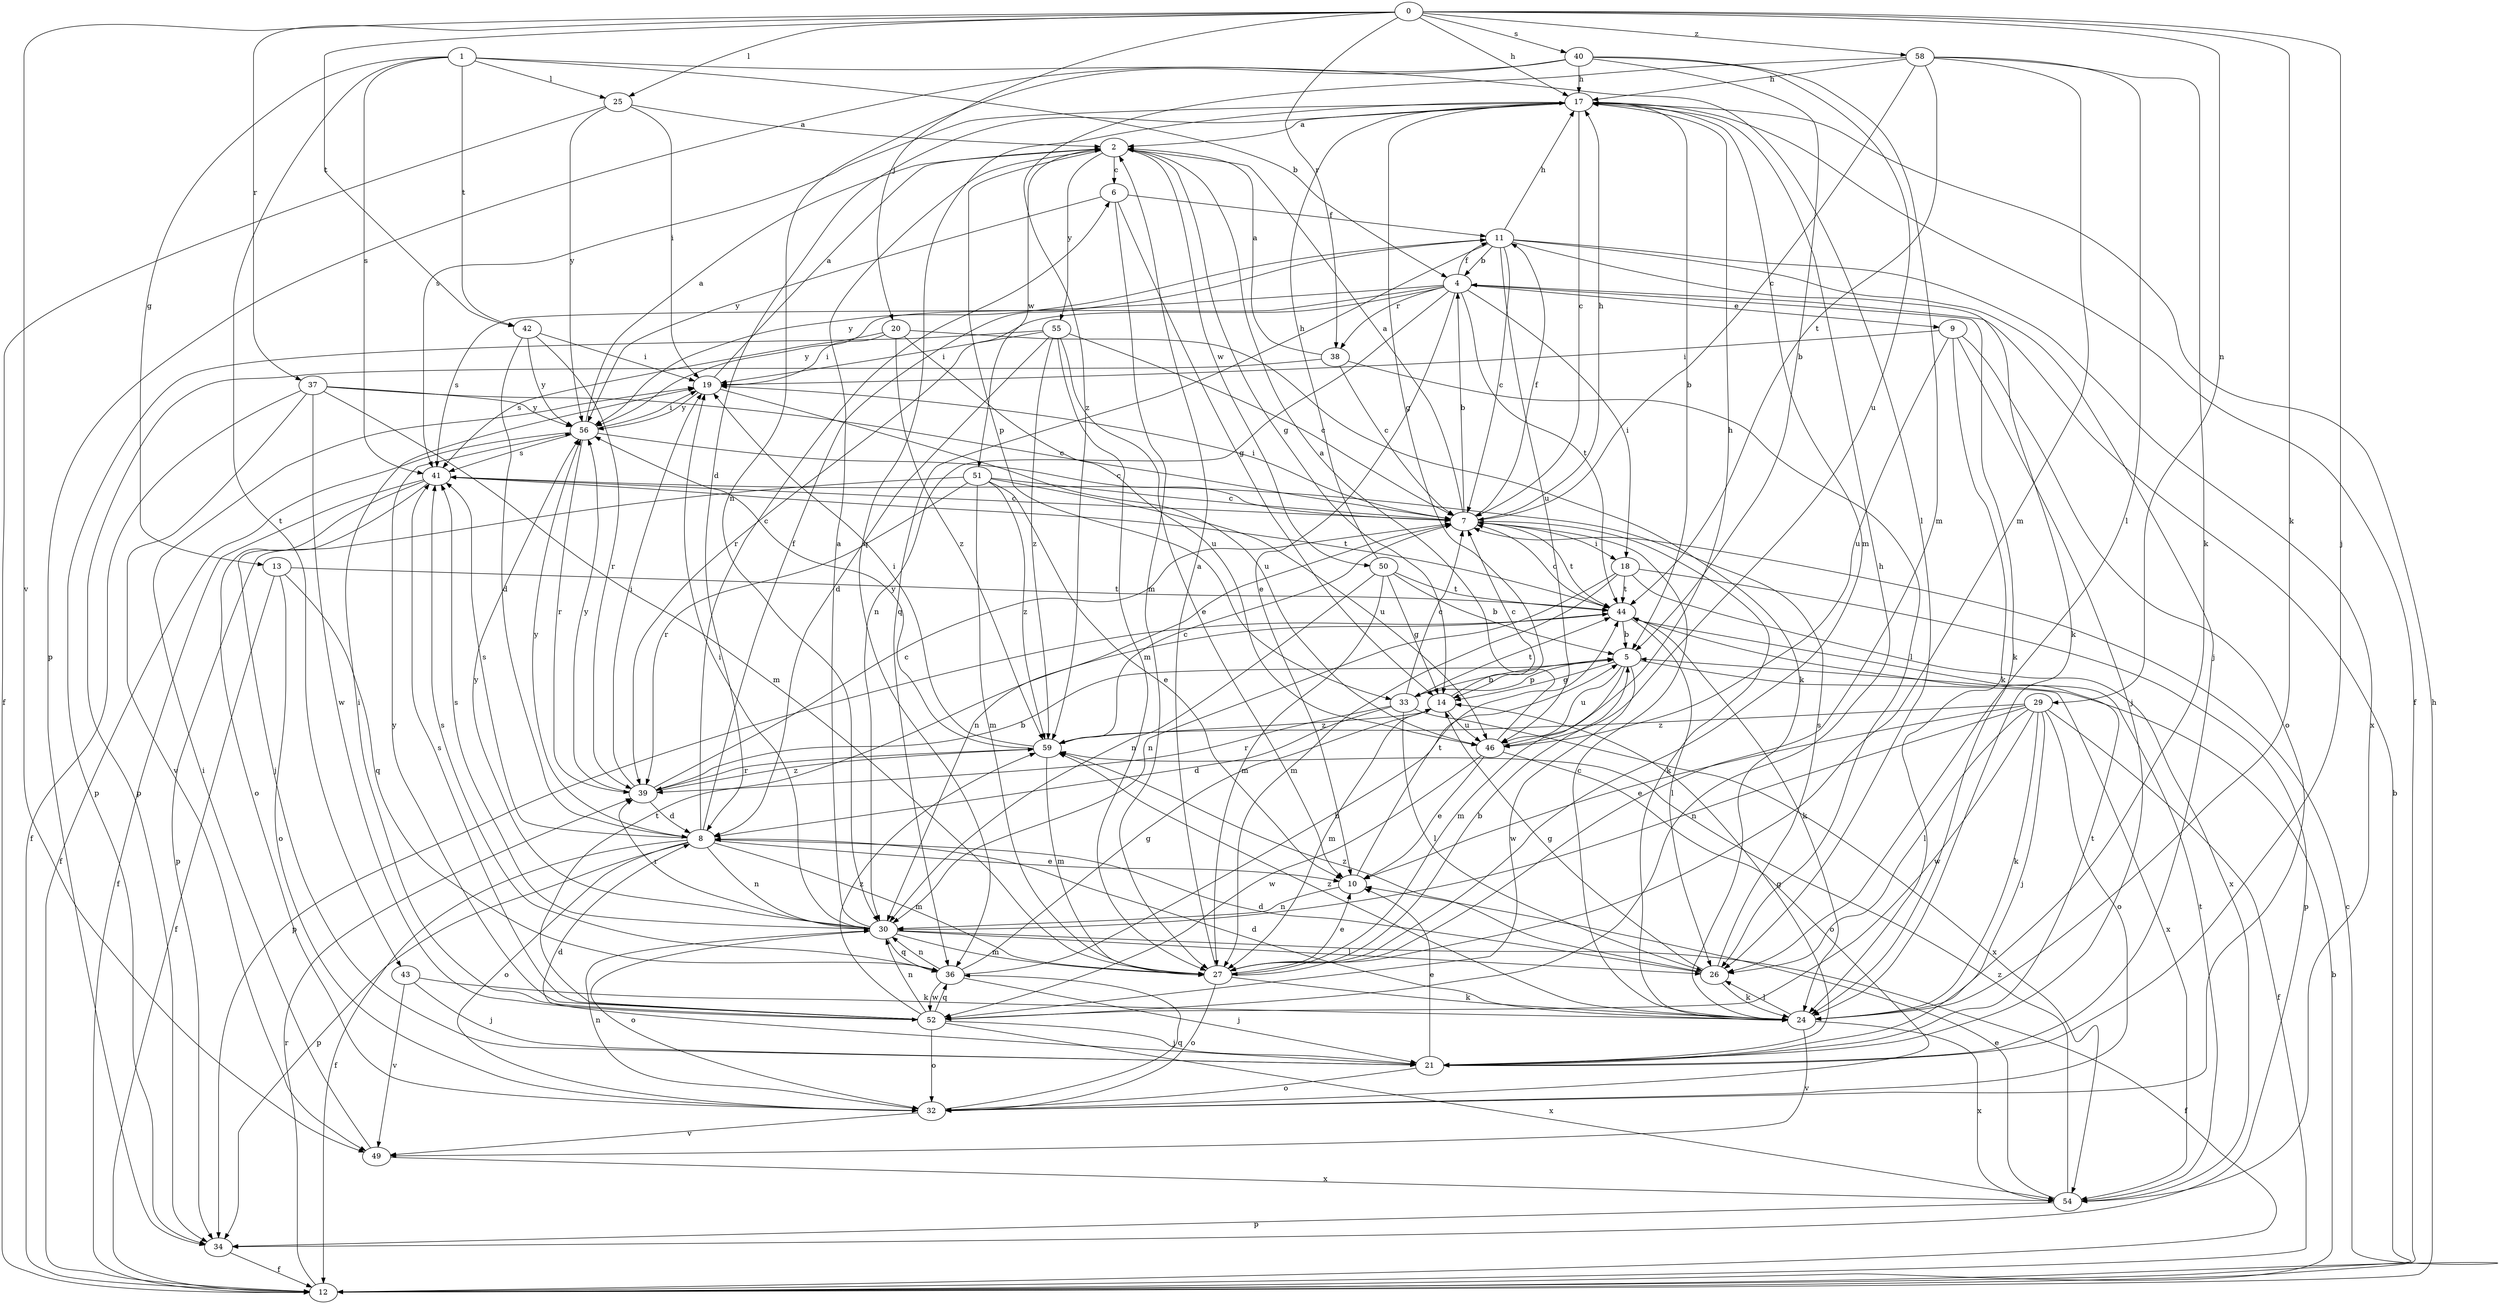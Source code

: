 strict digraph  {
0;
1;
2;
4;
5;
6;
7;
8;
9;
10;
11;
12;
13;
14;
17;
18;
19;
20;
21;
24;
25;
26;
27;
29;
30;
32;
33;
34;
36;
37;
38;
39;
40;
41;
42;
43;
44;
46;
49;
50;
51;
52;
54;
55;
56;
58;
59;
0 -> 17  [label=h];
0 -> 20  [label=j];
0 -> 21  [label=j];
0 -> 24  [label=k];
0 -> 25  [label=l];
0 -> 29  [label=n];
0 -> 37  [label=r];
0 -> 38  [label=r];
0 -> 40  [label=s];
0 -> 42  [label=t];
0 -> 49  [label=v];
0 -> 58  [label=z];
1 -> 4  [label=b];
1 -> 13  [label=g];
1 -> 25  [label=l];
1 -> 26  [label=l];
1 -> 41  [label=s];
1 -> 42  [label=t];
1 -> 43  [label=t];
2 -> 6  [label=c];
2 -> 14  [label=g];
2 -> 33  [label=p];
2 -> 50  [label=w];
2 -> 51  [label=w];
2 -> 55  [label=y];
4 -> 9  [label=e];
4 -> 10  [label=e];
4 -> 11  [label=f];
4 -> 18  [label=i];
4 -> 24  [label=k];
4 -> 30  [label=n];
4 -> 38  [label=r];
4 -> 39  [label=r];
4 -> 41  [label=s];
4 -> 44  [label=t];
4 -> 56  [label=y];
5 -> 14  [label=g];
5 -> 27  [label=m];
5 -> 33  [label=p];
5 -> 46  [label=u];
5 -> 52  [label=w];
5 -> 54  [label=x];
6 -> 11  [label=f];
6 -> 14  [label=g];
6 -> 27  [label=m];
6 -> 56  [label=y];
7 -> 2  [label=a];
7 -> 4  [label=b];
7 -> 11  [label=f];
7 -> 17  [label=h];
7 -> 18  [label=i];
7 -> 19  [label=i];
7 -> 24  [label=k];
7 -> 30  [label=n];
7 -> 44  [label=t];
8 -> 6  [label=c];
8 -> 10  [label=e];
8 -> 11  [label=f];
8 -> 12  [label=f];
8 -> 27  [label=m];
8 -> 30  [label=n];
8 -> 32  [label=o];
8 -> 34  [label=p];
8 -> 41  [label=s];
8 -> 56  [label=y];
9 -> 19  [label=i];
9 -> 21  [label=j];
9 -> 24  [label=k];
9 -> 32  [label=o];
9 -> 46  [label=u];
10 -> 30  [label=n];
10 -> 44  [label=t];
11 -> 4  [label=b];
11 -> 7  [label=c];
11 -> 17  [label=h];
11 -> 21  [label=j];
11 -> 24  [label=k];
11 -> 36  [label=q];
11 -> 46  [label=u];
11 -> 54  [label=x];
11 -> 56  [label=y];
12 -> 4  [label=b];
12 -> 5  [label=b];
12 -> 7  [label=c];
12 -> 17  [label=h];
12 -> 39  [label=r];
13 -> 12  [label=f];
13 -> 32  [label=o];
13 -> 36  [label=q];
13 -> 44  [label=t];
14 -> 7  [label=c];
14 -> 27  [label=m];
14 -> 46  [label=u];
14 -> 59  [label=z];
17 -> 2  [label=a];
17 -> 5  [label=b];
17 -> 7  [label=c];
17 -> 8  [label=d];
17 -> 12  [label=f];
17 -> 14  [label=g];
17 -> 27  [label=m];
17 -> 36  [label=q];
17 -> 41  [label=s];
18 -> 27  [label=m];
18 -> 30  [label=n];
18 -> 34  [label=p];
18 -> 44  [label=t];
18 -> 54  [label=x];
19 -> 2  [label=a];
19 -> 46  [label=u];
19 -> 56  [label=y];
20 -> 19  [label=i];
20 -> 24  [label=k];
20 -> 41  [label=s];
20 -> 46  [label=u];
20 -> 59  [label=z];
21 -> 8  [label=d];
21 -> 10  [label=e];
21 -> 14  [label=g];
21 -> 32  [label=o];
21 -> 44  [label=t];
24 -> 7  [label=c];
24 -> 8  [label=d];
24 -> 26  [label=l];
24 -> 49  [label=v];
24 -> 54  [label=x];
24 -> 59  [label=z];
25 -> 2  [label=a];
25 -> 12  [label=f];
25 -> 19  [label=i];
25 -> 56  [label=y];
26 -> 8  [label=d];
26 -> 14  [label=g];
26 -> 24  [label=k];
26 -> 41  [label=s];
26 -> 59  [label=z];
27 -> 2  [label=a];
27 -> 5  [label=b];
27 -> 10  [label=e];
27 -> 24  [label=k];
27 -> 32  [label=o];
29 -> 10  [label=e];
29 -> 12  [label=f];
29 -> 21  [label=j];
29 -> 24  [label=k];
29 -> 26  [label=l];
29 -> 30  [label=n];
29 -> 32  [label=o];
29 -> 52  [label=w];
29 -> 59  [label=z];
30 -> 2  [label=a];
30 -> 12  [label=f];
30 -> 19  [label=i];
30 -> 26  [label=l];
30 -> 27  [label=m];
30 -> 32  [label=o];
30 -> 36  [label=q];
30 -> 39  [label=r];
30 -> 41  [label=s];
30 -> 56  [label=y];
32 -> 30  [label=n];
32 -> 36  [label=q];
32 -> 49  [label=v];
33 -> 5  [label=b];
33 -> 7  [label=c];
33 -> 8  [label=d];
33 -> 26  [label=l];
33 -> 39  [label=r];
33 -> 44  [label=t];
33 -> 54  [label=x];
34 -> 12  [label=f];
36 -> 5  [label=b];
36 -> 14  [label=g];
36 -> 21  [label=j];
36 -> 30  [label=n];
36 -> 41  [label=s];
36 -> 52  [label=w];
37 -> 7  [label=c];
37 -> 12  [label=f];
37 -> 27  [label=m];
37 -> 49  [label=v];
37 -> 52  [label=w];
37 -> 56  [label=y];
38 -> 2  [label=a];
38 -> 7  [label=c];
38 -> 26  [label=l];
38 -> 34  [label=p];
39 -> 5  [label=b];
39 -> 7  [label=c];
39 -> 8  [label=d];
39 -> 19  [label=i];
39 -> 56  [label=y];
39 -> 59  [label=z];
40 -> 5  [label=b];
40 -> 17  [label=h];
40 -> 27  [label=m];
40 -> 30  [label=n];
40 -> 34  [label=p];
40 -> 46  [label=u];
41 -> 7  [label=c];
41 -> 12  [label=f];
41 -> 21  [label=j];
41 -> 32  [label=o];
41 -> 44  [label=t];
42 -> 8  [label=d];
42 -> 19  [label=i];
42 -> 39  [label=r];
42 -> 56  [label=y];
43 -> 21  [label=j];
43 -> 24  [label=k];
43 -> 49  [label=v];
44 -> 5  [label=b];
44 -> 7  [label=c];
44 -> 24  [label=k];
44 -> 26  [label=l];
44 -> 34  [label=p];
46 -> 2  [label=a];
46 -> 10  [label=e];
46 -> 17  [label=h];
46 -> 32  [label=o];
46 -> 52  [label=w];
49 -> 19  [label=i];
49 -> 54  [label=x];
50 -> 5  [label=b];
50 -> 14  [label=g];
50 -> 17  [label=h];
50 -> 27  [label=m];
50 -> 30  [label=n];
50 -> 44  [label=t];
51 -> 7  [label=c];
51 -> 10  [label=e];
51 -> 27  [label=m];
51 -> 34  [label=p];
51 -> 39  [label=r];
51 -> 46  [label=u];
51 -> 59  [label=z];
52 -> 17  [label=h];
52 -> 19  [label=i];
52 -> 21  [label=j];
52 -> 30  [label=n];
52 -> 32  [label=o];
52 -> 36  [label=q];
52 -> 41  [label=s];
52 -> 44  [label=t];
52 -> 54  [label=x];
52 -> 56  [label=y];
52 -> 59  [label=z];
54 -> 10  [label=e];
54 -> 34  [label=p];
54 -> 44  [label=t];
54 -> 59  [label=z];
55 -> 7  [label=c];
55 -> 8  [label=d];
55 -> 10  [label=e];
55 -> 19  [label=i];
55 -> 27  [label=m];
55 -> 34  [label=p];
55 -> 59  [label=z];
56 -> 2  [label=a];
56 -> 7  [label=c];
56 -> 12  [label=f];
56 -> 19  [label=i];
56 -> 39  [label=r];
56 -> 41  [label=s];
58 -> 7  [label=c];
58 -> 17  [label=h];
58 -> 24  [label=k];
58 -> 26  [label=l];
58 -> 27  [label=m];
58 -> 44  [label=t];
58 -> 59  [label=z];
59 -> 7  [label=c];
59 -> 19  [label=i];
59 -> 27  [label=m];
59 -> 39  [label=r];
59 -> 56  [label=y];
}
